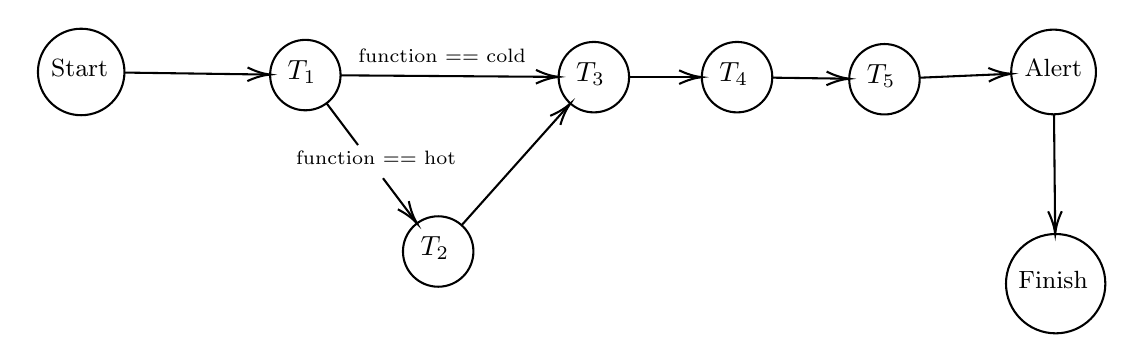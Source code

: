 

\tikzset{every picture/.style={line width=0.75pt}} %set default line width to 0.75pt        

\begin{tikzpicture}[x=0.75pt,y=0.75pt,yscale=-1,xscale=1]
%uncomment if require: \path (0,315); %set diagram left start at 0, and has height of 315


% Text Node
\draw    (211, 93) circle [x radius= 16.97, y radius= 16.97]   ;
\draw (201,84.4) node [anchor=north west][inner sep=0.75pt]    {$T_{1}$};
% Text Node
\draw    (103, 91.5) circle [x radius= 20.84, y radius= 20.84]   ;
\draw (87,84) node [anchor=north west][inner sep=0.75pt]  [font=\small] [align=left] {Start};
% Text Node
\draw    (275, 178) circle [x radius= 16.97, y radius= 16.97]   ;
\draw (265,169.4) node [anchor=north west][inner sep=0.75pt]    {$T_{2}$};
% Text Node
\draw    (350, 94) circle [x radius= 16.97, y radius= 16.97]   ;
\draw (340,85.4) node [anchor=north west][inner sep=0.75pt]    {$T_{3}$};
% Text Node
\draw    (419, 94) circle [x radius= 16.97, y radius= 16.97]   ;
\draw (409,85.4) node [anchor=north west][inner sep=0.75pt]    {$T_{4}$};
% Text Node
\draw    (490, 95) circle [x radius= 16.97, y radius= 16.97]   ;
\draw (480,86.4) node [anchor=north west][inner sep=0.75pt]    {$T_{5}$};
% Text Node
\draw    (571.5, 91.5) circle [x radius= 20.41, y radius= 20.41]   ;
\draw (556,84) node [anchor=north west][inner sep=0.75pt]  [font=\small] [align=left] {Alert};
% Text Node
\draw    (572.5, 193.5) circle [x radius= 23.93, y radius= 23.93]   ;
\draw (553,186) node [anchor=north west][inner sep=0.75pt]  [font=\small] [align=left] {Finish};
% Text Node
\draw (205,128) node [anchor=north west][inner sep=0.75pt]  [font=\scriptsize] [align=left] {function == hot};
% Text Node
\draw (235,79) node [anchor=north west][inner sep=0.75pt]  [font=\scriptsize] [align=left] {function == cold};
% Connection
\draw    (123.84,91.79) -- (192.03,92.74) ;
\draw [shift={(194.03,92.76)}, rotate = 180.8] [color={rgb, 255:red, 0; green, 0; blue, 0 }  ][line width=0.75]    (10.93,-3.29) .. controls (6.95,-1.4) and (3.31,-0.3) .. (0,0) .. controls (3.31,0.3) and (6.95,1.4) .. (10.93,3.29)   ;
% Connection
\draw    (221.21,106.56) -- (236.38,126.71)(248.41,142.69) -- (263.59,162.84) ;
\draw [shift={(264.79,164.44)}, rotate = 233.02] [color={rgb, 255:red, 0; green, 0; blue, 0 }  ][line width=0.75]    (10.93,-3.29) .. controls (6.95,-1.4) and (3.31,-0.3) .. (0,0) .. controls (3.31,0.3) and (6.95,1.4) .. (10.93,3.29)   ;
% Connection
\draw    (286.3,165.34) -- (337.37,108.15) ;
\draw [shift={(338.7,106.66)}, rotate = 131.76] [color={rgb, 255:red, 0; green, 0; blue, 0 }  ][line width=0.75]    (10.93,-3.29) .. controls (6.95,-1.4) and (3.31,-0.3) .. (0,0) .. controls (3.31,0.3) and (6.95,1.4) .. (10.93,3.29)   ;
% Connection
\draw    (366.97,94) -- (400.03,94) ;
\draw [shift={(402.03,94)}, rotate = 180] [color={rgb, 255:red, 0; green, 0; blue, 0 }  ][line width=0.75]    (10.93,-3.29) .. controls (6.95,-1.4) and (3.31,-0.3) .. (0,0) .. controls (3.31,0.3) and (6.95,1.4) .. (10.93,3.29)   ;
% Connection
\draw    (435.97,94.24) -- (471.03,94.73) ;
\draw [shift={(473.03,94.76)}, rotate = 180.81] [color={rgb, 255:red, 0; green, 0; blue, 0 }  ][line width=0.75]    (10.93,-3.29) .. controls (6.95,-1.4) and (3.31,-0.3) .. (0,0) .. controls (3.31,0.3) and (6.95,1.4) .. (10.93,3.29)   ;
% Connection
\draw    (506.96,94.27) -- (549.11,92.46) ;
\draw [shift={(551.11,92.38)}, rotate = 177.54] [color={rgb, 255:red, 0; green, 0; blue, 0 }  ][line width=0.75]    (10.93,-3.29) .. controls (6.95,-1.4) and (3.31,-0.3) .. (0,0) .. controls (3.31,0.3) and (6.95,1.4) .. (10.93,3.29)   ;
% Connection
\draw    (227.97,93.12) -- (331.03,93.86) ;
\draw [shift={(333.03,93.88)}, rotate = 180.41] [color={rgb, 255:red, 0; green, 0; blue, 0 }  ][line width=0.75]    (10.93,-3.29) .. controls (6.95,-1.4) and (3.31,-0.3) .. (0,0) .. controls (3.31,0.3) and (6.95,1.4) .. (10.93,3.29)   ;
% Connection
\draw    (571.7,111.91) -- (572.25,167.57) ;
\draw [shift={(572.27,169.57)}, rotate = 269.44] [color={rgb, 255:red, 0; green, 0; blue, 0 }  ][line width=0.75]    (10.93,-3.29) .. controls (6.95,-1.4) and (3.31,-0.3) .. (0,0) .. controls (3.31,0.3) and (6.95,1.4) .. (10.93,3.29)   ;

\end{tikzpicture}
